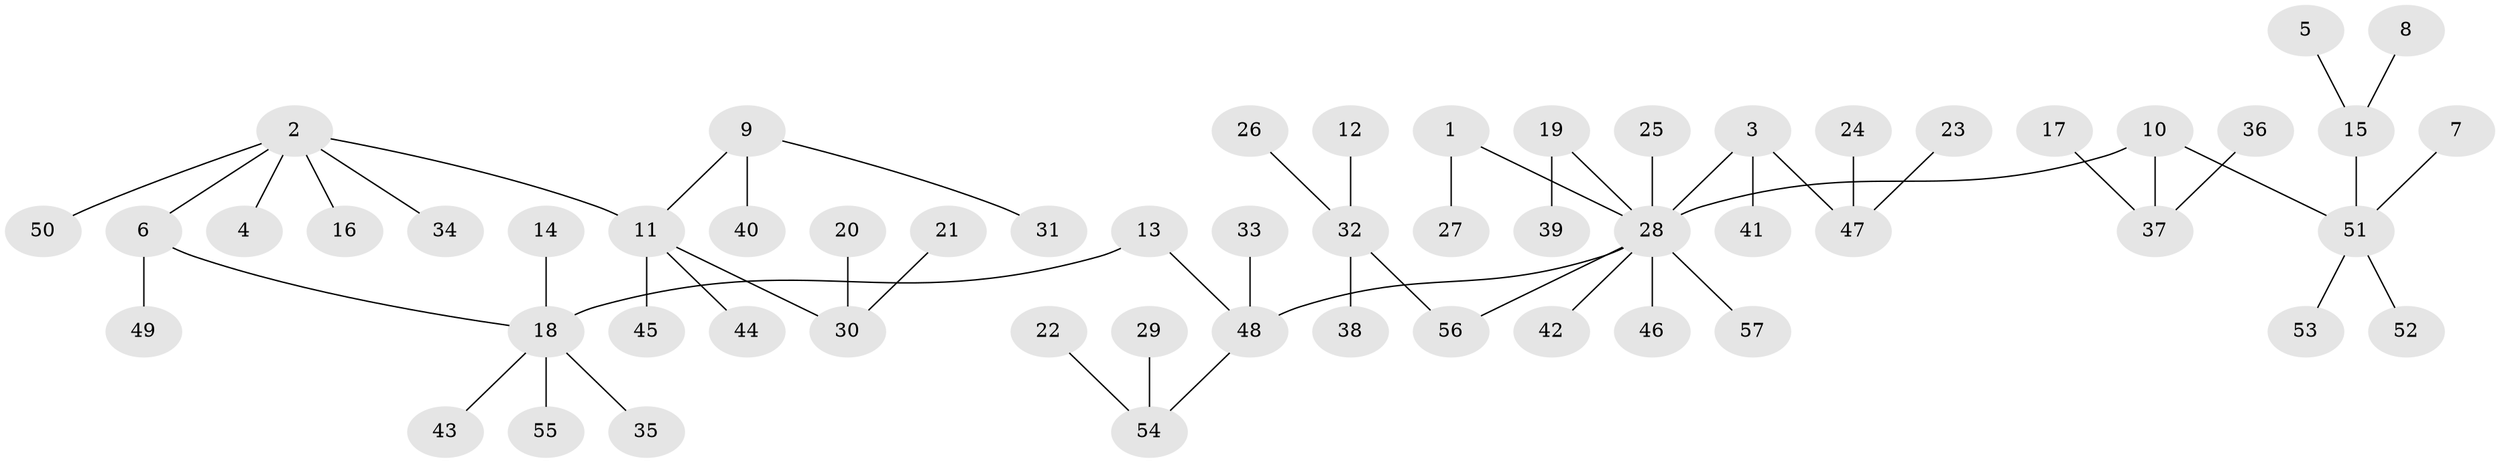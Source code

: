 // original degree distribution, {4: 0.04964539007092199, 3: 0.11347517730496454, 6: 0.02127659574468085, 11: 0.0070921985815602835, 2: 0.24822695035460993, 5: 0.03546099290780142, 1: 0.5177304964539007, 7: 0.0070921985815602835}
// Generated by graph-tools (version 1.1) at 2025/37/03/04/25 23:37:19]
// undirected, 57 vertices, 56 edges
graph export_dot {
  node [color=gray90,style=filled];
  1;
  2;
  3;
  4;
  5;
  6;
  7;
  8;
  9;
  10;
  11;
  12;
  13;
  14;
  15;
  16;
  17;
  18;
  19;
  20;
  21;
  22;
  23;
  24;
  25;
  26;
  27;
  28;
  29;
  30;
  31;
  32;
  33;
  34;
  35;
  36;
  37;
  38;
  39;
  40;
  41;
  42;
  43;
  44;
  45;
  46;
  47;
  48;
  49;
  50;
  51;
  52;
  53;
  54;
  55;
  56;
  57;
  1 -- 27 [weight=1.0];
  1 -- 28 [weight=1.0];
  2 -- 4 [weight=1.0];
  2 -- 6 [weight=1.0];
  2 -- 11 [weight=1.0];
  2 -- 16 [weight=1.0];
  2 -- 34 [weight=1.0];
  2 -- 50 [weight=1.0];
  3 -- 28 [weight=1.0];
  3 -- 41 [weight=1.0];
  3 -- 47 [weight=1.0];
  5 -- 15 [weight=1.0];
  6 -- 18 [weight=1.0];
  6 -- 49 [weight=1.0];
  7 -- 51 [weight=1.0];
  8 -- 15 [weight=1.0];
  9 -- 11 [weight=1.0];
  9 -- 31 [weight=1.0];
  9 -- 40 [weight=1.0];
  10 -- 28 [weight=1.0];
  10 -- 37 [weight=1.0];
  10 -- 51 [weight=1.0];
  11 -- 30 [weight=1.0];
  11 -- 44 [weight=1.0];
  11 -- 45 [weight=1.0];
  12 -- 32 [weight=1.0];
  13 -- 18 [weight=1.0];
  13 -- 48 [weight=1.0];
  14 -- 18 [weight=1.0];
  15 -- 51 [weight=1.0];
  17 -- 37 [weight=1.0];
  18 -- 35 [weight=1.0];
  18 -- 43 [weight=1.0];
  18 -- 55 [weight=1.0];
  19 -- 28 [weight=1.0];
  19 -- 39 [weight=1.0];
  20 -- 30 [weight=1.0];
  21 -- 30 [weight=1.0];
  22 -- 54 [weight=1.0];
  23 -- 47 [weight=1.0];
  24 -- 47 [weight=1.0];
  25 -- 28 [weight=1.0];
  26 -- 32 [weight=1.0];
  28 -- 42 [weight=1.0];
  28 -- 46 [weight=1.0];
  28 -- 48 [weight=1.0];
  28 -- 56 [weight=1.0];
  28 -- 57 [weight=1.0];
  29 -- 54 [weight=1.0];
  32 -- 38 [weight=1.0];
  32 -- 56 [weight=1.0];
  33 -- 48 [weight=1.0];
  36 -- 37 [weight=1.0];
  48 -- 54 [weight=1.0];
  51 -- 52 [weight=1.0];
  51 -- 53 [weight=1.0];
}
